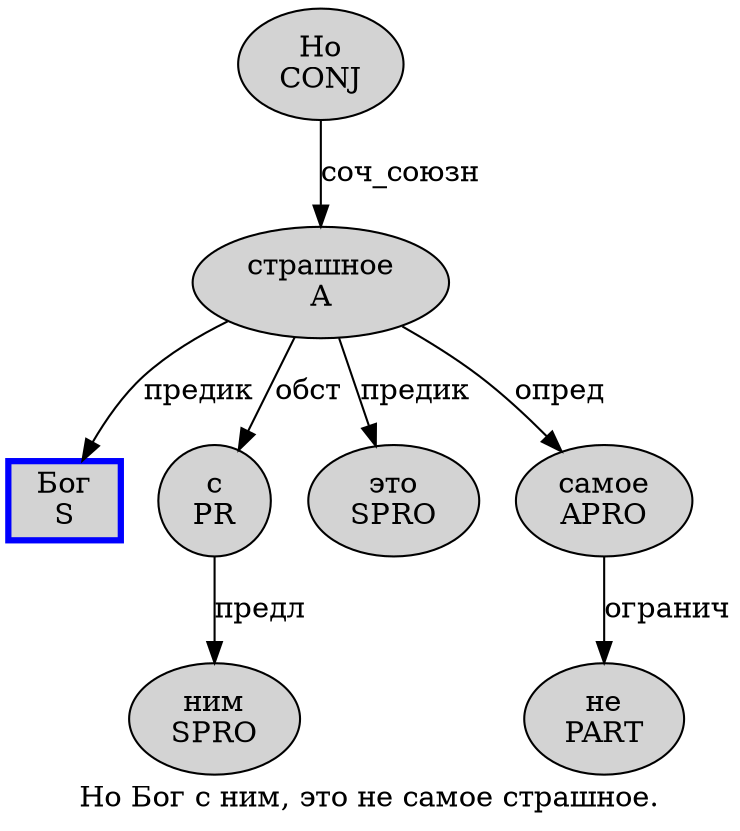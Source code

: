 digraph SENTENCE_4196 {
	graph [label="Но Бог с ним, это не самое страшное."]
	node [style=filled]
		0 [label="Но
CONJ" color="" fillcolor=lightgray penwidth=1 shape=ellipse]
		1 [label="Бог
S" color=blue fillcolor=lightgray penwidth=3 shape=box]
		2 [label="с
PR" color="" fillcolor=lightgray penwidth=1 shape=ellipse]
		3 [label="ним
SPRO" color="" fillcolor=lightgray penwidth=1 shape=ellipse]
		5 [label="это
SPRO" color="" fillcolor=lightgray penwidth=1 shape=ellipse]
		6 [label="не
PART" color="" fillcolor=lightgray penwidth=1 shape=ellipse]
		7 [label="самое
APRO" color="" fillcolor=lightgray penwidth=1 shape=ellipse]
		8 [label="страшное
A" color="" fillcolor=lightgray penwidth=1 shape=ellipse]
			0 -> 8 [label="соч_союзн"]
			7 -> 6 [label="огранич"]
			8 -> 1 [label="предик"]
			8 -> 2 [label="обст"]
			8 -> 5 [label="предик"]
			8 -> 7 [label="опред"]
			2 -> 3 [label="предл"]
}